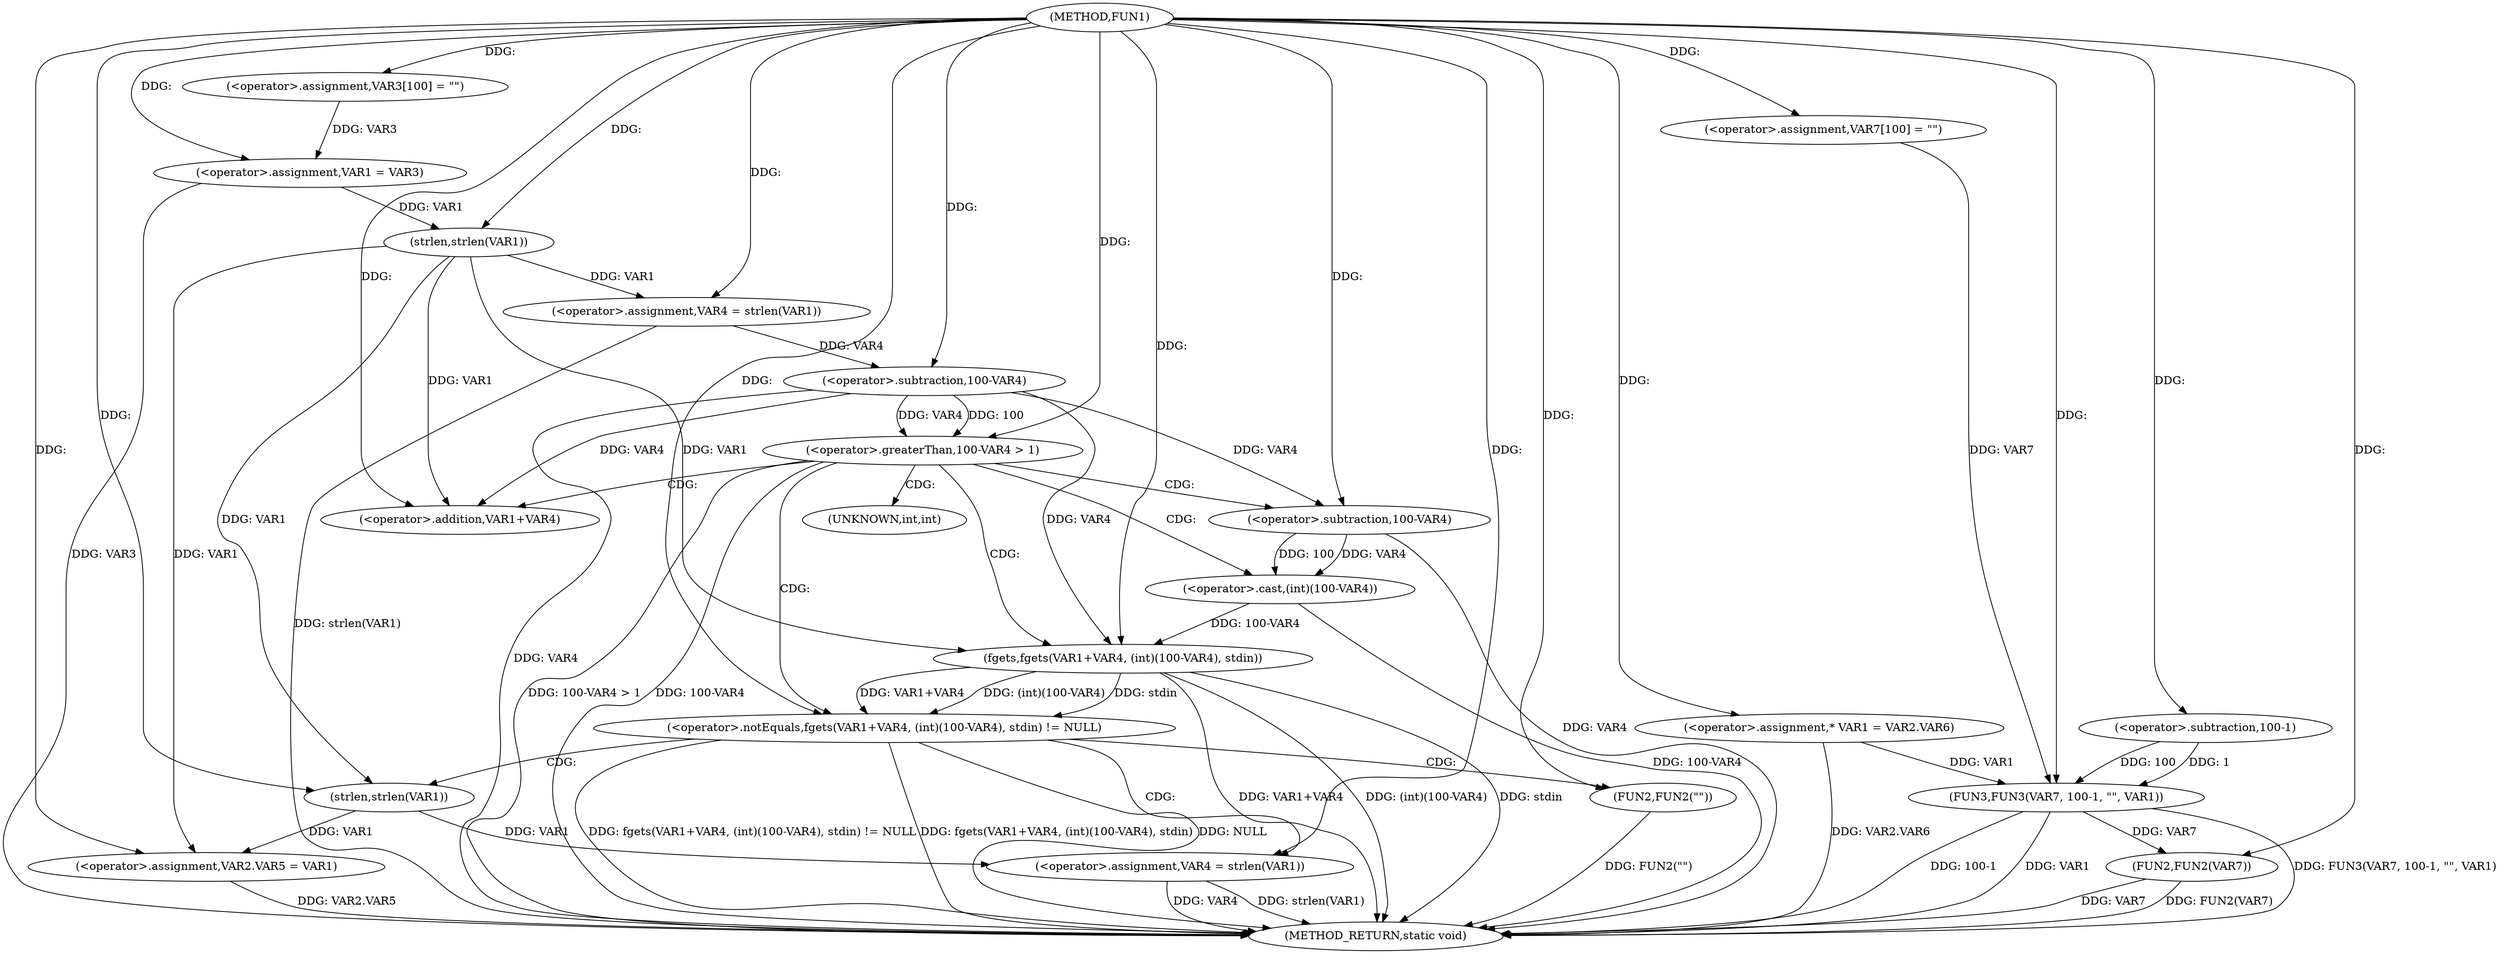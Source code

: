 digraph FUN1 {  
"1000100" [label = "(METHOD,FUN1)" ]
"1000173" [label = "(METHOD_RETURN,static void)" ]
"1000105" [label = "(<operator>.assignment,VAR3[100] = \"\")" ]
"1000108" [label = "(<operator>.assignment,VAR1 = VAR3)" ]
"1000113" [label = "(<operator>.assignment,VAR4 = strlen(VAR1))" ]
"1000115" [label = "(strlen,strlen(VAR1))" ]
"1000118" [label = "(<operator>.greaterThan,100-VAR4 > 1)" ]
"1000119" [label = "(<operator>.subtraction,100-VAR4)" ]
"1000125" [label = "(<operator>.notEquals,fgets(VAR1+VAR4, (int)(100-VAR4), stdin) != NULL)" ]
"1000126" [label = "(fgets,fgets(VAR1+VAR4, (int)(100-VAR4), stdin))" ]
"1000127" [label = "(<operator>.addition,VAR1+VAR4)" ]
"1000130" [label = "(<operator>.cast,(int)(100-VAR4))" ]
"1000132" [label = "(<operator>.subtraction,100-VAR4)" ]
"1000138" [label = "(<operator>.assignment,VAR4 = strlen(VAR1))" ]
"1000140" [label = "(strlen,strlen(VAR1))" ]
"1000145" [label = "(FUN2,FUN2(\"\"))" ]
"1000147" [label = "(<operator>.assignment,VAR2.VAR5 = VAR1)" ]
"1000154" [label = "(<operator>.assignment,* VAR1 = VAR2.VAR6)" ]
"1000161" [label = "(<operator>.assignment,VAR7[100] = \"\")" ]
"1000164" [label = "(FUN3,FUN3(VAR7, 100-1, \"\", VAR1))" ]
"1000166" [label = "(<operator>.subtraction,100-1)" ]
"1000171" [label = "(FUN2,FUN2(VAR7))" ]
"1000131" [label = "(UNKNOWN,int,int)" ]
  "1000171" -> "1000173"  [ label = "DDG: VAR7"] 
  "1000125" -> "1000173"  [ label = "DDG: fgets(VAR1+VAR4, (int)(100-VAR4), stdin) != NULL"] 
  "1000132" -> "1000173"  [ label = "DDG: VAR4"] 
  "1000147" -> "1000173"  [ label = "DDG: VAR2.VAR5"] 
  "1000126" -> "1000173"  [ label = "DDG: VAR1+VAR4"] 
  "1000118" -> "1000173"  [ label = "DDG: 100-VAR4 > 1"] 
  "1000164" -> "1000173"  [ label = "DDG: VAR1"] 
  "1000118" -> "1000173"  [ label = "DDG: 100-VAR4"] 
  "1000126" -> "1000173"  [ label = "DDG: (int)(100-VAR4)"] 
  "1000164" -> "1000173"  [ label = "DDG: FUN3(VAR7, 100-1, \"\", VAR1)"] 
  "1000125" -> "1000173"  [ label = "DDG: fgets(VAR1+VAR4, (int)(100-VAR4), stdin)"] 
  "1000130" -> "1000173"  [ label = "DDG: 100-VAR4"] 
  "1000138" -> "1000173"  [ label = "DDG: VAR4"] 
  "1000164" -> "1000173"  [ label = "DDG: 100-1"] 
  "1000138" -> "1000173"  [ label = "DDG: strlen(VAR1)"] 
  "1000113" -> "1000173"  [ label = "DDG: strlen(VAR1)"] 
  "1000119" -> "1000173"  [ label = "DDG: VAR4"] 
  "1000126" -> "1000173"  [ label = "DDG: stdin"] 
  "1000108" -> "1000173"  [ label = "DDG: VAR3"] 
  "1000125" -> "1000173"  [ label = "DDG: NULL"] 
  "1000145" -> "1000173"  [ label = "DDG: FUN2(\"\")"] 
  "1000171" -> "1000173"  [ label = "DDG: FUN2(VAR7)"] 
  "1000154" -> "1000173"  [ label = "DDG: VAR2.VAR6"] 
  "1000100" -> "1000105"  [ label = "DDG: "] 
  "1000105" -> "1000108"  [ label = "DDG: VAR3"] 
  "1000100" -> "1000108"  [ label = "DDG: "] 
  "1000115" -> "1000113"  [ label = "DDG: VAR1"] 
  "1000100" -> "1000113"  [ label = "DDG: "] 
  "1000108" -> "1000115"  [ label = "DDG: VAR1"] 
  "1000100" -> "1000115"  [ label = "DDG: "] 
  "1000119" -> "1000118"  [ label = "DDG: 100"] 
  "1000119" -> "1000118"  [ label = "DDG: VAR4"] 
  "1000100" -> "1000119"  [ label = "DDG: "] 
  "1000113" -> "1000119"  [ label = "DDG: VAR4"] 
  "1000100" -> "1000118"  [ label = "DDG: "] 
  "1000126" -> "1000125"  [ label = "DDG: VAR1+VAR4"] 
  "1000126" -> "1000125"  [ label = "DDG: (int)(100-VAR4)"] 
  "1000126" -> "1000125"  [ label = "DDG: stdin"] 
  "1000115" -> "1000126"  [ label = "DDG: VAR1"] 
  "1000100" -> "1000126"  [ label = "DDG: "] 
  "1000119" -> "1000126"  [ label = "DDG: VAR4"] 
  "1000115" -> "1000127"  [ label = "DDG: VAR1"] 
  "1000100" -> "1000127"  [ label = "DDG: "] 
  "1000119" -> "1000127"  [ label = "DDG: VAR4"] 
  "1000130" -> "1000126"  [ label = "DDG: 100-VAR4"] 
  "1000132" -> "1000130"  [ label = "DDG: 100"] 
  "1000132" -> "1000130"  [ label = "DDG: VAR4"] 
  "1000100" -> "1000132"  [ label = "DDG: "] 
  "1000119" -> "1000132"  [ label = "DDG: VAR4"] 
  "1000100" -> "1000125"  [ label = "DDG: "] 
  "1000140" -> "1000138"  [ label = "DDG: VAR1"] 
  "1000100" -> "1000138"  [ label = "DDG: "] 
  "1000100" -> "1000140"  [ label = "DDG: "] 
  "1000115" -> "1000140"  [ label = "DDG: VAR1"] 
  "1000100" -> "1000145"  [ label = "DDG: "] 
  "1000140" -> "1000147"  [ label = "DDG: VAR1"] 
  "1000115" -> "1000147"  [ label = "DDG: VAR1"] 
  "1000100" -> "1000147"  [ label = "DDG: "] 
  "1000100" -> "1000154"  [ label = "DDG: "] 
  "1000100" -> "1000161"  [ label = "DDG: "] 
  "1000161" -> "1000164"  [ label = "DDG: VAR7"] 
  "1000100" -> "1000164"  [ label = "DDG: "] 
  "1000166" -> "1000164"  [ label = "DDG: 100"] 
  "1000166" -> "1000164"  [ label = "DDG: 1"] 
  "1000100" -> "1000166"  [ label = "DDG: "] 
  "1000154" -> "1000164"  [ label = "DDG: VAR1"] 
  "1000164" -> "1000171"  [ label = "DDG: VAR7"] 
  "1000100" -> "1000171"  [ label = "DDG: "] 
  "1000118" -> "1000132"  [ label = "CDG: "] 
  "1000118" -> "1000125"  [ label = "CDG: "] 
  "1000118" -> "1000130"  [ label = "CDG: "] 
  "1000118" -> "1000131"  [ label = "CDG: "] 
  "1000118" -> "1000127"  [ label = "CDG: "] 
  "1000118" -> "1000126"  [ label = "CDG: "] 
  "1000125" -> "1000145"  [ label = "CDG: "] 
  "1000125" -> "1000140"  [ label = "CDG: "] 
  "1000125" -> "1000138"  [ label = "CDG: "] 
}
